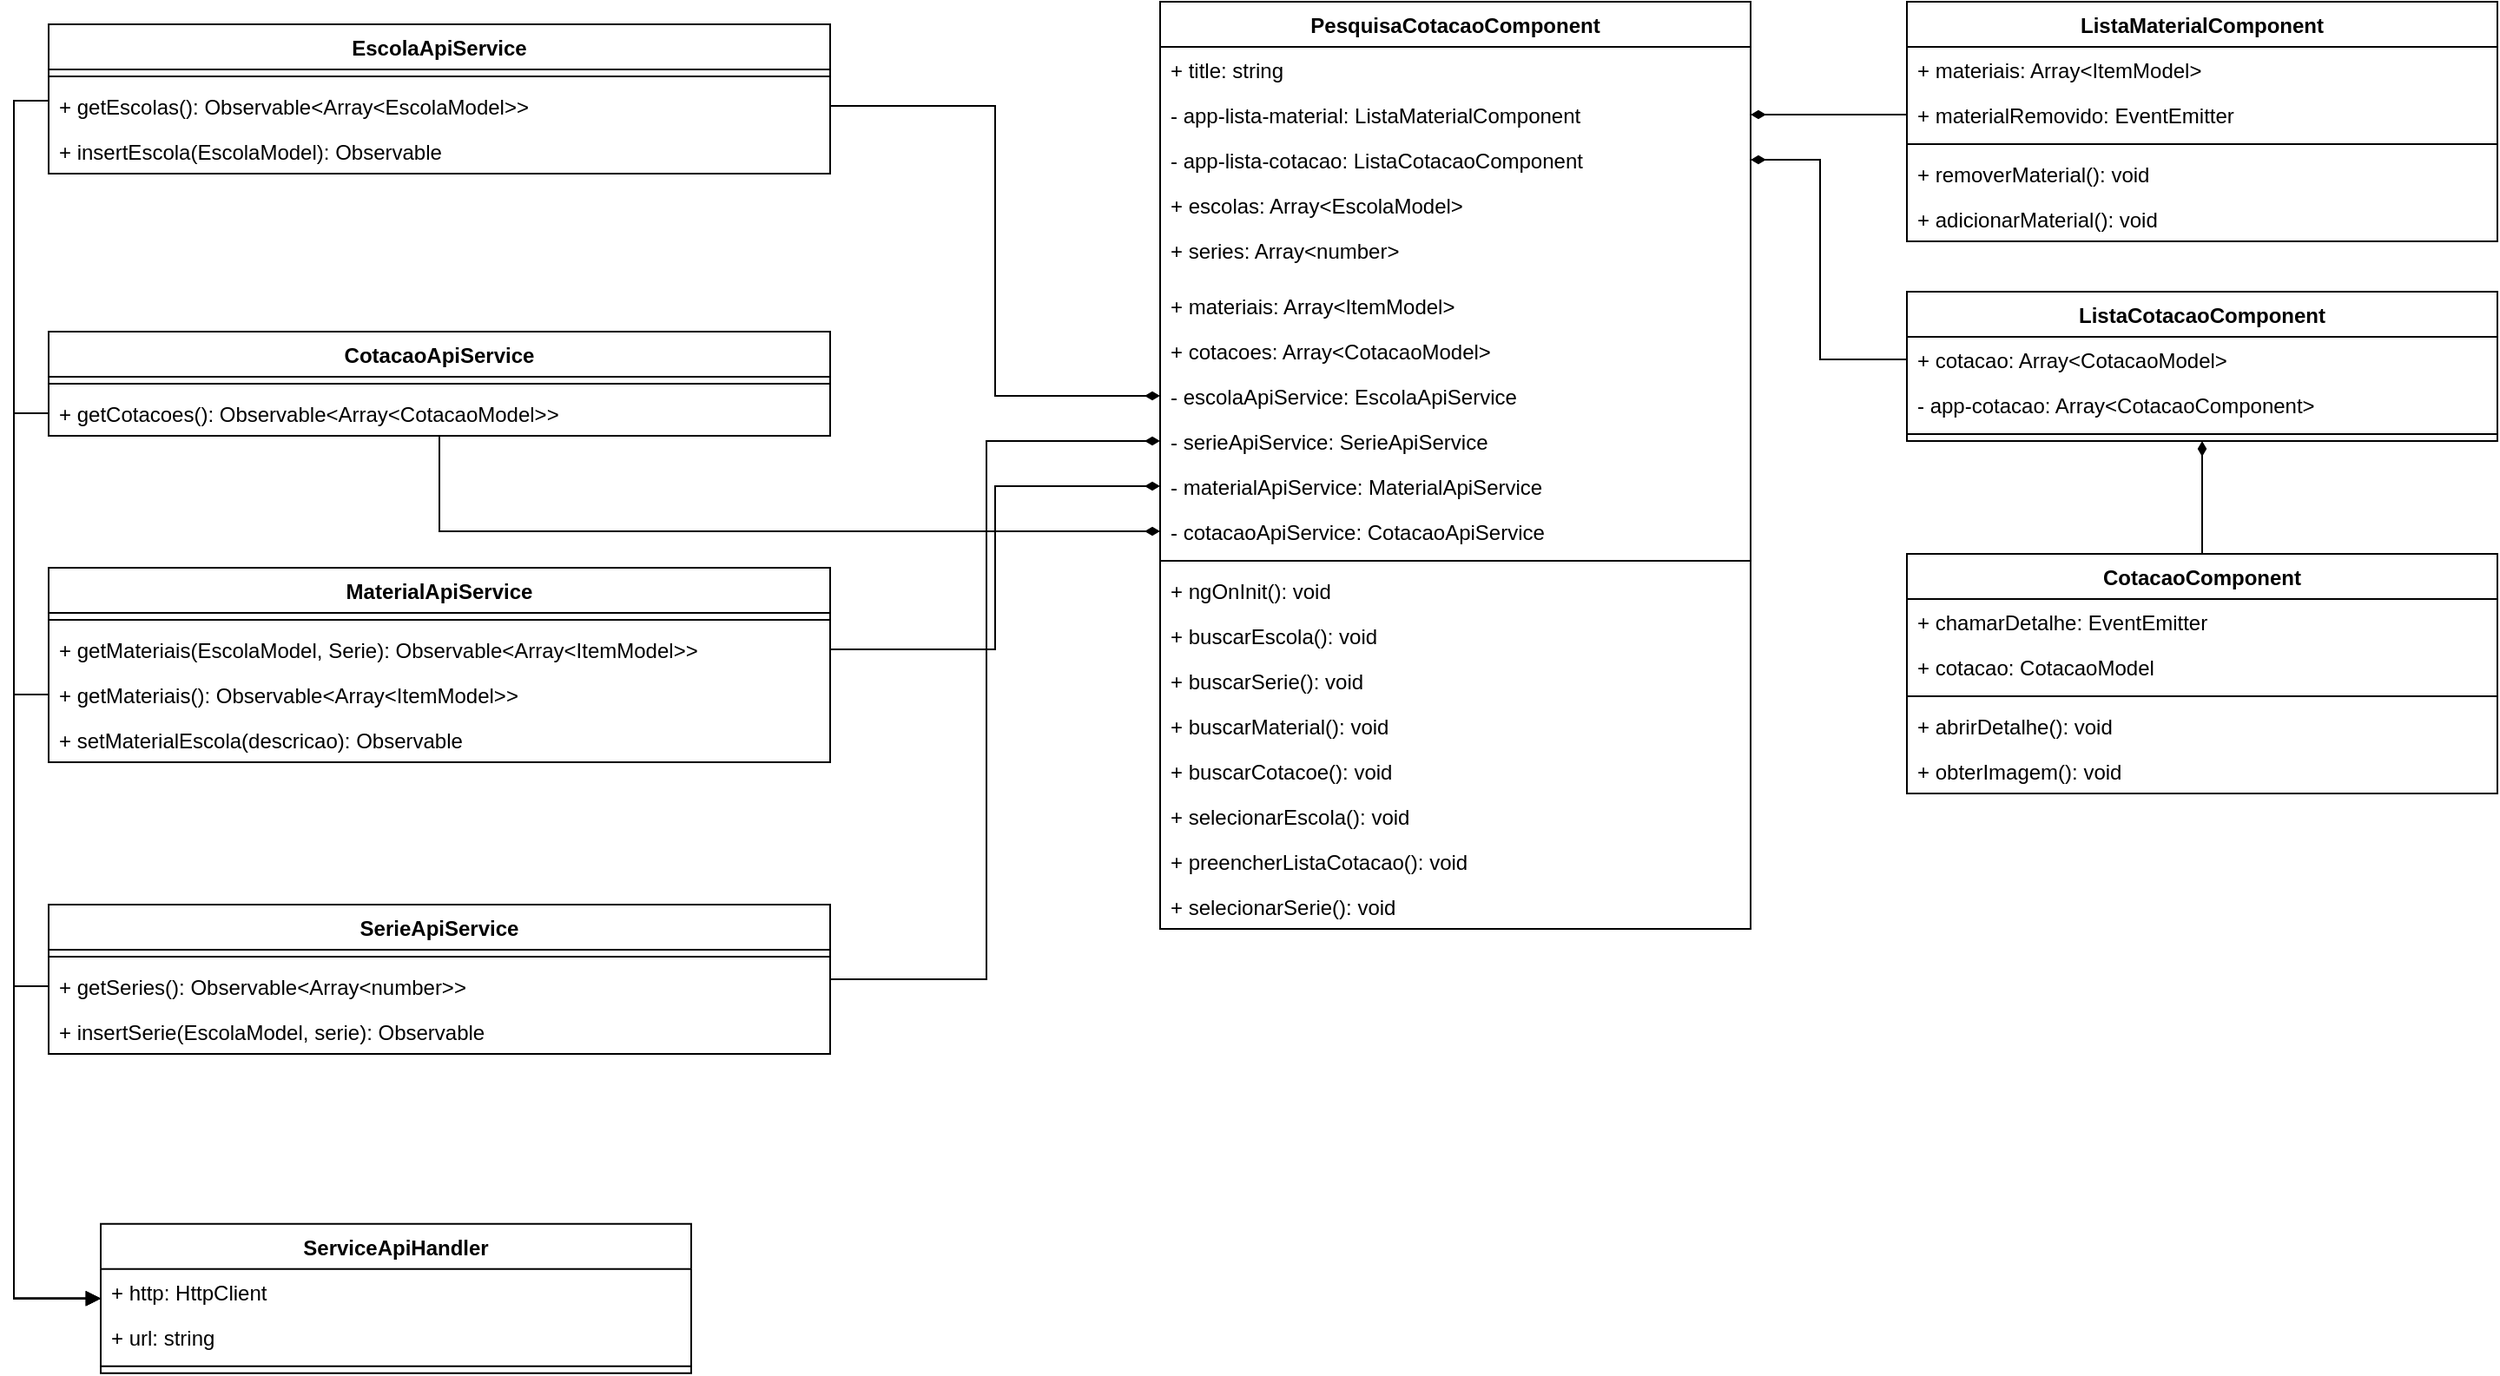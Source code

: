 <mxfile version="12.1.0" type="device" pages="1"><diagram name="Page-1" id="5f0bae14-7c28-e335-631c-24af17079c00"><mxGraphModel dx="6220" dy="1748" grid="1" gridSize="10" guides="1" tooltips="1" connect="1" arrows="1" fold="1" page="1" pageScale="1" pageWidth="1100" pageHeight="850" background="#ffffff" math="0" shadow="0"><root><mxCell id="0"/><mxCell id="1" parent="0"/><mxCell id="9Hxp1eW-6BSHlIvieMzr-22" value="PesquisaCotacaoComponent" style="swimlane;fontStyle=1;align=center;verticalAlign=top;childLayout=stackLayout;horizontal=1;startSize=26;horizontalStack=0;resizeParent=1;resizeParentMax=0;resizeLast=0;collapsible=1;marginBottom=0;" vertex="1" parent="1"><mxGeometry x="110" y="380" width="340" height="534" as="geometry"/></mxCell><mxCell id="9Hxp1eW-6BSHlIvieMzr-27" value="+ title: string" style="text;strokeColor=none;fillColor=none;align=left;verticalAlign=top;spacingLeft=4;spacingRight=4;overflow=hidden;rotatable=0;points=[[0,0.5],[1,0.5]];portConstraint=eastwest;" vertex="1" parent="9Hxp1eW-6BSHlIvieMzr-22"><mxGeometry y="26" width="340" height="26" as="geometry"/></mxCell><mxCell id="9Hxp1eW-6BSHlIvieMzr-81" value="- app-lista-material: ListaMaterialComponent" style="text;strokeColor=none;fillColor=none;align=left;verticalAlign=top;spacingLeft=4;spacingRight=4;overflow=hidden;rotatable=0;points=[[0,0.5],[1,0.5]];portConstraint=eastwest;" vertex="1" parent="9Hxp1eW-6BSHlIvieMzr-22"><mxGeometry y="52" width="340" height="26" as="geometry"/></mxCell><mxCell id="9Hxp1eW-6BSHlIvieMzr-82" value="- app-lista-cotacao: ListaCotacaoComponent" style="text;strokeColor=none;fillColor=none;align=left;verticalAlign=top;spacingLeft=4;spacingRight=4;overflow=hidden;rotatable=0;points=[[0,0.5],[1,0.5]];portConstraint=eastwest;" vertex="1" parent="9Hxp1eW-6BSHlIvieMzr-22"><mxGeometry y="78" width="340" height="26" as="geometry"/></mxCell><mxCell id="9Hxp1eW-6BSHlIvieMzr-28" value="+ escolas: Array&lt;EscolaModel&gt;" style="text;strokeColor=none;fillColor=none;align=left;verticalAlign=top;spacingLeft=4;spacingRight=4;overflow=hidden;rotatable=0;points=[[0,0.5],[1,0.5]];portConstraint=eastwest;" vertex="1" parent="9Hxp1eW-6BSHlIvieMzr-22"><mxGeometry y="104" width="340" height="26" as="geometry"/></mxCell><mxCell id="9Hxp1eW-6BSHlIvieMzr-29" value="+ series: Array&lt;number&gt;" style="text;strokeColor=none;fillColor=none;align=left;verticalAlign=top;spacingLeft=4;spacingRight=4;overflow=hidden;rotatable=0;points=[[0,0.5],[1,0.5]];portConstraint=eastwest;" vertex="1" parent="9Hxp1eW-6BSHlIvieMzr-22"><mxGeometry y="130" width="340" height="32" as="geometry"/></mxCell><mxCell id="9Hxp1eW-6BSHlIvieMzr-31" value="+ materiais: Array&lt;ItemModel&gt;" style="text;strokeColor=none;fillColor=none;align=left;verticalAlign=top;spacingLeft=4;spacingRight=4;overflow=hidden;rotatable=0;points=[[0,0.5],[1,0.5]];portConstraint=eastwest;" vertex="1" parent="9Hxp1eW-6BSHlIvieMzr-22"><mxGeometry y="162" width="340" height="26" as="geometry"/></mxCell><mxCell id="9Hxp1eW-6BSHlIvieMzr-30" value="+ cotacoes: Array&lt;CotacaoModel&gt;" style="text;strokeColor=none;fillColor=none;align=left;verticalAlign=top;spacingLeft=4;spacingRight=4;overflow=hidden;rotatable=0;points=[[0,0.5],[1,0.5]];portConstraint=eastwest;" vertex="1" parent="9Hxp1eW-6BSHlIvieMzr-22"><mxGeometry y="188" width="340" height="26" as="geometry"/></mxCell><mxCell id="9Hxp1eW-6BSHlIvieMzr-32" value="- escolaApiService: EscolaApiService" style="text;strokeColor=none;fillColor=none;align=left;verticalAlign=top;spacingLeft=4;spacingRight=4;overflow=hidden;rotatable=0;points=[[0,0.5],[1,0.5]];portConstraint=eastwest;" vertex="1" parent="9Hxp1eW-6BSHlIvieMzr-22"><mxGeometry y="214" width="340" height="26" as="geometry"/></mxCell><mxCell id="9Hxp1eW-6BSHlIvieMzr-33" value="- serieApiService: SerieApiService" style="text;strokeColor=none;fillColor=none;align=left;verticalAlign=top;spacingLeft=4;spacingRight=4;overflow=hidden;rotatable=0;points=[[0,0.5],[1,0.5]];portConstraint=eastwest;" vertex="1" parent="9Hxp1eW-6BSHlIvieMzr-22"><mxGeometry y="240" width="340" height="26" as="geometry"/></mxCell><mxCell id="9Hxp1eW-6BSHlIvieMzr-35" value="- materialApiService: MaterialApiService" style="text;strokeColor=none;fillColor=none;align=left;verticalAlign=top;spacingLeft=4;spacingRight=4;overflow=hidden;rotatable=0;points=[[0,0.5],[1,0.5]];portConstraint=eastwest;" vertex="1" parent="9Hxp1eW-6BSHlIvieMzr-22"><mxGeometry y="266" width="340" height="26" as="geometry"/></mxCell><mxCell id="9Hxp1eW-6BSHlIvieMzr-34" value="- cotacaoApiService: CotacaoApiService" style="text;strokeColor=none;fillColor=none;align=left;verticalAlign=top;spacingLeft=4;spacingRight=4;overflow=hidden;rotatable=0;points=[[0,0.5],[1,0.5]];portConstraint=eastwest;" vertex="1" parent="9Hxp1eW-6BSHlIvieMzr-22"><mxGeometry y="292" width="340" height="26" as="geometry"/></mxCell><mxCell id="9Hxp1eW-6BSHlIvieMzr-24" value="" style="line;strokeWidth=1;fillColor=none;align=left;verticalAlign=middle;spacingTop=-1;spacingLeft=3;spacingRight=3;rotatable=0;labelPosition=right;points=[];portConstraint=eastwest;" vertex="1" parent="9Hxp1eW-6BSHlIvieMzr-22"><mxGeometry y="318" width="340" height="8" as="geometry"/></mxCell><mxCell id="9Hxp1eW-6BSHlIvieMzr-42" value="+ ngOnInit(): void" style="text;strokeColor=none;fillColor=none;align=left;verticalAlign=top;spacingLeft=4;spacingRight=4;overflow=hidden;rotatable=0;points=[[0,0.5],[1,0.5]];portConstraint=eastwest;" vertex="1" parent="9Hxp1eW-6BSHlIvieMzr-22"><mxGeometry y="326" width="340" height="26" as="geometry"/></mxCell><mxCell id="9Hxp1eW-6BSHlIvieMzr-41" value="+ buscarEscola(): void" style="text;strokeColor=none;fillColor=none;align=left;verticalAlign=top;spacingLeft=4;spacingRight=4;overflow=hidden;rotatable=0;points=[[0,0.5],[1,0.5]];portConstraint=eastwest;" vertex="1" parent="9Hxp1eW-6BSHlIvieMzr-22"><mxGeometry y="352" width="340" height="26" as="geometry"/></mxCell><mxCell id="9Hxp1eW-6BSHlIvieMzr-38" value="+ buscarSerie(): void" style="text;strokeColor=none;fillColor=none;align=left;verticalAlign=top;spacingLeft=4;spacingRight=4;overflow=hidden;rotatable=0;points=[[0,0.5],[1,0.5]];portConstraint=eastwest;" vertex="1" parent="9Hxp1eW-6BSHlIvieMzr-22"><mxGeometry y="378" width="340" height="26" as="geometry"/></mxCell><mxCell id="9Hxp1eW-6BSHlIvieMzr-36" value="+ buscarMaterial(): void" style="text;strokeColor=none;fillColor=none;align=left;verticalAlign=top;spacingLeft=4;spacingRight=4;overflow=hidden;rotatable=0;points=[[0,0.5],[1,0.5]];portConstraint=eastwest;" vertex="1" parent="9Hxp1eW-6BSHlIvieMzr-22"><mxGeometry y="404" width="340" height="26" as="geometry"/></mxCell><mxCell id="9Hxp1eW-6BSHlIvieMzr-37" value="+ buscarCotacoe(): void" style="text;strokeColor=none;fillColor=none;align=left;verticalAlign=top;spacingLeft=4;spacingRight=4;overflow=hidden;rotatable=0;points=[[0,0.5],[1,0.5]];portConstraint=eastwest;" vertex="1" parent="9Hxp1eW-6BSHlIvieMzr-22"><mxGeometry y="430" width="340" height="26" as="geometry"/></mxCell><mxCell id="9Hxp1eW-6BSHlIvieMzr-39" value="+ selecionarEscola(): void" style="text;strokeColor=none;fillColor=none;align=left;verticalAlign=top;spacingLeft=4;spacingRight=4;overflow=hidden;rotatable=0;points=[[0,0.5],[1,0.5]];portConstraint=eastwest;" vertex="1" parent="9Hxp1eW-6BSHlIvieMzr-22"><mxGeometry y="456" width="340" height="26" as="geometry"/></mxCell><mxCell id="9Hxp1eW-6BSHlIvieMzr-40" value="+ preencherListaCotacao(): void" style="text;strokeColor=none;fillColor=none;align=left;verticalAlign=top;spacingLeft=4;spacingRight=4;overflow=hidden;rotatable=0;points=[[0,0.5],[1,0.5]];portConstraint=eastwest;" vertex="1" parent="9Hxp1eW-6BSHlIvieMzr-22"><mxGeometry y="482" width="340" height="26" as="geometry"/></mxCell><mxCell id="9Hxp1eW-6BSHlIvieMzr-25" value="+ selecionarSerie(): void" style="text;strokeColor=none;fillColor=none;align=left;verticalAlign=top;spacingLeft=4;spacingRight=4;overflow=hidden;rotatable=0;points=[[0,0.5],[1,0.5]];portConstraint=eastwest;" vertex="1" parent="9Hxp1eW-6BSHlIvieMzr-22"><mxGeometry y="508" width="340" height="26" as="geometry"/></mxCell><mxCell id="9Hxp1eW-6BSHlIvieMzr-83" style="edgeStyle=orthogonalEdgeStyle;rounded=0;orthogonalLoop=1;jettySize=auto;html=1;entryX=1;entryY=0.5;entryDx=0;entryDy=0;exitX=0;exitY=0.5;exitDx=0;exitDy=0;endArrow=diamondThin;endFill=1;" edge="1" parent="1" source="9Hxp1eW-6BSHlIvieMzr-45" target="9Hxp1eW-6BSHlIvieMzr-81"><mxGeometry relative="1" as="geometry"><Array as="points"><mxPoint x="510" y="445"/><mxPoint x="510" y="445"/></Array></mxGeometry></mxCell><mxCell id="9Hxp1eW-6BSHlIvieMzr-43" value="ListaMaterialComponent" style="swimlane;fontStyle=1;align=center;verticalAlign=top;childLayout=stackLayout;horizontal=1;startSize=26;horizontalStack=0;resizeParent=1;resizeParentMax=0;resizeLast=0;collapsible=1;marginBottom=0;" vertex="1" parent="1"><mxGeometry x="540" y="380" width="340" height="138" as="geometry"/></mxCell><mxCell id="9Hxp1eW-6BSHlIvieMzr-44" value="+ materiais: Array&lt;ItemModel&gt;" style="text;strokeColor=none;fillColor=none;align=left;verticalAlign=top;spacingLeft=4;spacingRight=4;overflow=hidden;rotatable=0;points=[[0,0.5],[1,0.5]];portConstraint=eastwest;" vertex="1" parent="9Hxp1eW-6BSHlIvieMzr-43"><mxGeometry y="26" width="340" height="26" as="geometry"/></mxCell><mxCell id="9Hxp1eW-6BSHlIvieMzr-45" value="+ materialRemovido: EventEmitter" style="text;strokeColor=none;fillColor=none;align=left;verticalAlign=top;spacingLeft=4;spacingRight=4;overflow=hidden;rotatable=0;points=[[0,0.5],[1,0.5]];portConstraint=eastwest;" vertex="1" parent="9Hxp1eW-6BSHlIvieMzr-43"><mxGeometry y="52" width="340" height="26" as="geometry"/></mxCell><mxCell id="9Hxp1eW-6BSHlIvieMzr-53" value="" style="line;strokeWidth=1;fillColor=none;align=left;verticalAlign=middle;spacingTop=-1;spacingLeft=3;spacingRight=3;rotatable=0;labelPosition=right;points=[];portConstraint=eastwest;" vertex="1" parent="9Hxp1eW-6BSHlIvieMzr-43"><mxGeometry y="78" width="340" height="8" as="geometry"/></mxCell><mxCell id="9Hxp1eW-6BSHlIvieMzr-54" value="+ removerMaterial(): void" style="text;strokeColor=none;fillColor=none;align=left;verticalAlign=top;spacingLeft=4;spacingRight=4;overflow=hidden;rotatable=0;points=[[0,0.5],[1,0.5]];portConstraint=eastwest;" vertex="1" parent="9Hxp1eW-6BSHlIvieMzr-43"><mxGeometry y="86" width="340" height="26" as="geometry"/></mxCell><mxCell id="9Hxp1eW-6BSHlIvieMzr-55" value="+ adicionarMaterial(): void" style="text;strokeColor=none;fillColor=none;align=left;verticalAlign=top;spacingLeft=4;spacingRight=4;overflow=hidden;rotatable=0;points=[[0,0.5],[1,0.5]];portConstraint=eastwest;" vertex="1" parent="9Hxp1eW-6BSHlIvieMzr-43"><mxGeometry y="112" width="340" height="26" as="geometry"/></mxCell><mxCell id="9Hxp1eW-6BSHlIvieMzr-144" style="edgeStyle=orthogonalEdgeStyle;rounded=0;orthogonalLoop=1;jettySize=auto;html=1;entryX=1;entryY=0.5;entryDx=0;entryDy=0;endArrow=diamondThin;endFill=1;exitX=0;exitY=0.5;exitDx=0;exitDy=0;" edge="1" parent="1" source="9Hxp1eW-6BSHlIvieMzr-71" target="9Hxp1eW-6BSHlIvieMzr-82"><mxGeometry relative="1" as="geometry"><Array as="points"><mxPoint x="490" y="586"/><mxPoint x="490" y="471"/></Array></mxGeometry></mxCell><mxCell id="9Hxp1eW-6BSHlIvieMzr-62" value="ListaCotacaoComponent" style="swimlane;fontStyle=1;align=center;verticalAlign=top;childLayout=stackLayout;horizontal=1;startSize=26;horizontalStack=0;resizeParent=1;resizeParentMax=0;resizeLast=0;collapsible=1;marginBottom=0;" vertex="1" parent="1"><mxGeometry x="540" y="547" width="340" height="86" as="geometry"/></mxCell><mxCell id="9Hxp1eW-6BSHlIvieMzr-71" value="+ cotacao: Array&lt;CotacaoModel&gt;" style="text;strokeColor=none;fillColor=none;align=left;verticalAlign=top;spacingLeft=4;spacingRight=4;overflow=hidden;rotatable=0;points=[[0,0.5],[1,0.5]];portConstraint=eastwest;" vertex="1" parent="9Hxp1eW-6BSHlIvieMzr-62"><mxGeometry y="26" width="340" height="26" as="geometry"/></mxCell><mxCell id="9Hxp1eW-6BSHlIvieMzr-94" value="- app-cotacao: Array&lt;CotacaoComponent&gt;" style="text;strokeColor=none;fillColor=none;align=left;verticalAlign=top;spacingLeft=4;spacingRight=4;overflow=hidden;rotatable=0;points=[[0,0.5],[1,0.5]];portConstraint=eastwest;" vertex="1" parent="9Hxp1eW-6BSHlIvieMzr-62"><mxGeometry y="52" width="340" height="26" as="geometry"/></mxCell><mxCell id="9Hxp1eW-6BSHlIvieMzr-72" value="" style="line;strokeWidth=1;fillColor=none;align=left;verticalAlign=middle;spacingTop=-1;spacingLeft=3;spacingRight=3;rotatable=0;labelPosition=right;points=[];portConstraint=eastwest;" vertex="1" parent="9Hxp1eW-6BSHlIvieMzr-62"><mxGeometry y="78" width="340" height="8" as="geometry"/></mxCell><mxCell id="9Hxp1eW-6BSHlIvieMzr-95" style="edgeStyle=orthogonalEdgeStyle;rounded=0;orthogonalLoop=1;jettySize=auto;html=1;entryX=0.5;entryY=1;entryDx=0;entryDy=0;endArrow=diamondThin;endFill=1;" edge="1" parent="1" source="9Hxp1eW-6BSHlIvieMzr-85" target="9Hxp1eW-6BSHlIvieMzr-62"><mxGeometry relative="1" as="geometry"/></mxCell><mxCell id="9Hxp1eW-6BSHlIvieMzr-85" value="CotacaoComponent" style="swimlane;fontStyle=1;align=center;verticalAlign=top;childLayout=stackLayout;horizontal=1;startSize=26;horizontalStack=0;resizeParent=1;resizeParentMax=0;resizeLast=0;collapsible=1;marginBottom=0;" vertex="1" parent="1"><mxGeometry x="540" y="698" width="340" height="138" as="geometry"/></mxCell><mxCell id="9Hxp1eW-6BSHlIvieMzr-91" value="+ chamarDetalhe: EventEmitter" style="text;strokeColor=none;fillColor=none;align=left;verticalAlign=top;spacingLeft=4;spacingRight=4;overflow=hidden;rotatable=0;points=[[0,0.5],[1,0.5]];portConstraint=eastwest;" vertex="1" parent="9Hxp1eW-6BSHlIvieMzr-85"><mxGeometry y="26" width="340" height="26" as="geometry"/></mxCell><mxCell id="9Hxp1eW-6BSHlIvieMzr-86" value="+ cotacao: CotacaoModel" style="text;strokeColor=none;fillColor=none;align=left;verticalAlign=top;spacingLeft=4;spacingRight=4;overflow=hidden;rotatable=0;points=[[0,0.5],[1,0.5]];portConstraint=eastwest;" vertex="1" parent="9Hxp1eW-6BSHlIvieMzr-85"><mxGeometry y="52" width="340" height="26" as="geometry"/></mxCell><mxCell id="9Hxp1eW-6BSHlIvieMzr-87" value="" style="line;strokeWidth=1;fillColor=none;align=left;verticalAlign=middle;spacingTop=-1;spacingLeft=3;spacingRight=3;rotatable=0;labelPosition=right;points=[];portConstraint=eastwest;" vertex="1" parent="9Hxp1eW-6BSHlIvieMzr-85"><mxGeometry y="78" width="340" height="8" as="geometry"/></mxCell><mxCell id="9Hxp1eW-6BSHlIvieMzr-93" value="+ abrirDetalhe(): void" style="text;strokeColor=none;fillColor=none;align=left;verticalAlign=top;spacingLeft=4;spacingRight=4;overflow=hidden;rotatable=0;points=[[0,0.5],[1,0.5]];portConstraint=eastwest;" vertex="1" parent="9Hxp1eW-6BSHlIvieMzr-85"><mxGeometry y="86" width="340" height="26" as="geometry"/></mxCell><mxCell id="9Hxp1eW-6BSHlIvieMzr-92" value="+ obterImagem(): void" style="text;strokeColor=none;fillColor=none;align=left;verticalAlign=top;spacingLeft=4;spacingRight=4;overflow=hidden;rotatable=0;points=[[0,0.5],[1,0.5]];portConstraint=eastwest;" vertex="1" parent="9Hxp1eW-6BSHlIvieMzr-85"><mxGeometry y="112" width="340" height="26" as="geometry"/></mxCell><mxCell id="9Hxp1eW-6BSHlIvieMzr-145" style="edgeStyle=orthogonalEdgeStyle;rounded=0;orthogonalLoop=1;jettySize=auto;html=1;entryX=0;entryY=0.5;entryDx=0;entryDy=0;endArrow=block;endFill=1;" edge="1" parent="1" source="9Hxp1eW-6BSHlIvieMzr-96" target="9Hxp1eW-6BSHlIvieMzr-124"><mxGeometry relative="1" as="geometry"><Array as="points"><mxPoint x="-550" y="437"/><mxPoint x="-550" y="1127"/></Array></mxGeometry></mxCell><mxCell id="9Hxp1eW-6BSHlIvieMzr-96" value="EscolaApiService" style="swimlane;fontStyle=1;align=center;verticalAlign=top;childLayout=stackLayout;horizontal=1;startSize=26;horizontalStack=0;resizeParent=1;resizeParentMax=0;resizeLast=0;collapsible=1;marginBottom=0;" vertex="1" parent="1"><mxGeometry x="-530" y="393" width="450" height="86" as="geometry"/></mxCell><mxCell id="9Hxp1eW-6BSHlIvieMzr-99" value="" style="line;strokeWidth=1;fillColor=none;align=left;verticalAlign=middle;spacingTop=-1;spacingLeft=3;spacingRight=3;rotatable=0;labelPosition=right;points=[];portConstraint=eastwest;" vertex="1" parent="9Hxp1eW-6BSHlIvieMzr-96"><mxGeometry y="26" width="450" height="8" as="geometry"/></mxCell><mxCell id="9Hxp1eW-6BSHlIvieMzr-101" value="+ getEscolas(): Observable&lt;Array&lt;EscolaModel&gt;&gt;" style="text;strokeColor=none;fillColor=none;align=left;verticalAlign=top;spacingLeft=4;spacingRight=4;overflow=hidden;rotatable=0;points=[[0,0.5],[1,0.5]];portConstraint=eastwest;" vertex="1" parent="9Hxp1eW-6BSHlIvieMzr-96"><mxGeometry y="34" width="450" height="26" as="geometry"/></mxCell><mxCell id="9Hxp1eW-6BSHlIvieMzr-100" value="+ insertEscola(EscolaModel): Observable" style="text;strokeColor=none;fillColor=none;align=left;verticalAlign=top;spacingLeft=4;spacingRight=4;overflow=hidden;rotatable=0;points=[[0,0.5],[1,0.5]];portConstraint=eastwest;" vertex="1" parent="9Hxp1eW-6BSHlIvieMzr-96"><mxGeometry y="60" width="450" height="26" as="geometry"/></mxCell><mxCell id="9Hxp1eW-6BSHlIvieMzr-141" style="edgeStyle=orthogonalEdgeStyle;rounded=0;orthogonalLoop=1;jettySize=auto;html=1;entryX=0;entryY=0.5;entryDx=0;entryDy=0;endArrow=diamondThin;endFill=1;" edge="1" parent="1" source="9Hxp1eW-6BSHlIvieMzr-103" target="9Hxp1eW-6BSHlIvieMzr-34"><mxGeometry relative="1" as="geometry"/></mxCell><mxCell id="9Hxp1eW-6BSHlIvieMzr-103" value="CotacaoApiService" style="swimlane;fontStyle=1;align=center;verticalAlign=top;childLayout=stackLayout;horizontal=1;startSize=26;horizontalStack=0;resizeParent=1;resizeParentMax=0;resizeLast=0;collapsible=1;marginBottom=0;" vertex="1" parent="1"><mxGeometry x="-530" y="570" width="450" height="60" as="geometry"/></mxCell><mxCell id="9Hxp1eW-6BSHlIvieMzr-106" value="" style="line;strokeWidth=1;fillColor=none;align=left;verticalAlign=middle;spacingTop=-1;spacingLeft=3;spacingRight=3;rotatable=0;labelPosition=right;points=[];portConstraint=eastwest;" vertex="1" parent="9Hxp1eW-6BSHlIvieMzr-103"><mxGeometry y="26" width="450" height="8" as="geometry"/></mxCell><mxCell id="9Hxp1eW-6BSHlIvieMzr-107" value="+ getCotacoes(): Observable&lt;Array&lt;CotacaoModel&gt;&gt;" style="text;strokeColor=none;fillColor=none;align=left;verticalAlign=top;spacingLeft=4;spacingRight=4;overflow=hidden;rotatable=0;points=[[0,0.5],[1,0.5]];portConstraint=eastwest;" vertex="1" parent="9Hxp1eW-6BSHlIvieMzr-103"><mxGeometry y="34" width="450" height="26" as="geometry"/></mxCell><mxCell id="9Hxp1eW-6BSHlIvieMzr-143" style="edgeStyle=orthogonalEdgeStyle;rounded=0;orthogonalLoop=1;jettySize=auto;html=1;entryX=0;entryY=0.5;entryDx=0;entryDy=0;endArrow=diamondThin;endFill=1;" edge="1" parent="1" source="9Hxp1eW-6BSHlIvieMzr-109" target="9Hxp1eW-6BSHlIvieMzr-33"><mxGeometry relative="1" as="geometry"><Array as="points"><mxPoint x="10" y="943"/><mxPoint x="10" y="633"/></Array></mxGeometry></mxCell><mxCell id="9Hxp1eW-6BSHlIvieMzr-109" value="SerieApiService" style="swimlane;fontStyle=1;align=center;verticalAlign=top;childLayout=stackLayout;horizontal=1;startSize=26;horizontalStack=0;resizeParent=1;resizeParentMax=0;resizeLast=0;collapsible=1;marginBottom=0;" vertex="1" parent="1"><mxGeometry x="-530" y="900" width="450" height="86" as="geometry"/></mxCell><mxCell id="9Hxp1eW-6BSHlIvieMzr-112" value="" style="line;strokeWidth=1;fillColor=none;align=left;verticalAlign=middle;spacingTop=-1;spacingLeft=3;spacingRight=3;rotatable=0;labelPosition=right;points=[];portConstraint=eastwest;" vertex="1" parent="9Hxp1eW-6BSHlIvieMzr-109"><mxGeometry y="26" width="450" height="8" as="geometry"/></mxCell><mxCell id="9Hxp1eW-6BSHlIvieMzr-113" value="+ getSeries(): Observable&lt;Array&lt;number&gt;&gt;" style="text;strokeColor=none;fillColor=none;align=left;verticalAlign=top;spacingLeft=4;spacingRight=4;overflow=hidden;rotatable=0;points=[[0,0.5],[1,0.5]];portConstraint=eastwest;" vertex="1" parent="9Hxp1eW-6BSHlIvieMzr-109"><mxGeometry y="34" width="450" height="26" as="geometry"/></mxCell><mxCell id="9Hxp1eW-6BSHlIvieMzr-114" value="+ insertSerie(EscolaModel, serie): Observable" style="text;strokeColor=none;fillColor=none;align=left;verticalAlign=top;spacingLeft=4;spacingRight=4;overflow=hidden;rotatable=0;points=[[0,0.5],[1,0.5]];portConstraint=eastwest;" vertex="1" parent="9Hxp1eW-6BSHlIvieMzr-109"><mxGeometry y="60" width="450" height="26" as="geometry"/></mxCell><mxCell id="9Hxp1eW-6BSHlIvieMzr-115" value="MaterialApiService" style="swimlane;fontStyle=1;align=center;verticalAlign=top;childLayout=stackLayout;horizontal=1;startSize=26;horizontalStack=0;resizeParent=1;resizeParentMax=0;resizeLast=0;collapsible=1;marginBottom=0;" vertex="1" parent="1"><mxGeometry x="-530" y="706" width="450" height="112" as="geometry"/></mxCell><mxCell id="9Hxp1eW-6BSHlIvieMzr-118" value="" style="line;strokeWidth=1;fillColor=none;align=left;verticalAlign=middle;spacingTop=-1;spacingLeft=3;spacingRight=3;rotatable=0;labelPosition=right;points=[];portConstraint=eastwest;" vertex="1" parent="9Hxp1eW-6BSHlIvieMzr-115"><mxGeometry y="26" width="450" height="8" as="geometry"/></mxCell><mxCell id="9Hxp1eW-6BSHlIvieMzr-119" value="+ getMateriais(EscolaModel, Serie): Observable&lt;Array&lt;ItemModel&gt;&gt;" style="text;strokeColor=none;fillColor=none;align=left;verticalAlign=top;spacingLeft=4;spacingRight=4;overflow=hidden;rotatable=0;points=[[0,0.5],[1,0.5]];portConstraint=eastwest;" vertex="1" parent="9Hxp1eW-6BSHlIvieMzr-115"><mxGeometry y="34" width="450" height="26" as="geometry"/></mxCell><mxCell id="9Hxp1eW-6BSHlIvieMzr-123" value="+ getMateriais(): Observable&lt;Array&lt;ItemModel&gt;&gt;" style="text;strokeColor=none;fillColor=none;align=left;verticalAlign=top;spacingLeft=4;spacingRight=4;overflow=hidden;rotatable=0;points=[[0,0.5],[1,0.5]];portConstraint=eastwest;" vertex="1" parent="9Hxp1eW-6BSHlIvieMzr-115"><mxGeometry y="60" width="450" height="26" as="geometry"/></mxCell><mxCell id="9Hxp1eW-6BSHlIvieMzr-120" value="+ setMaterialEscola(descricao): Observable" style="text;strokeColor=none;fillColor=none;align=left;verticalAlign=top;spacingLeft=4;spacingRight=4;overflow=hidden;rotatable=0;points=[[0,0.5],[1,0.5]];portConstraint=eastwest;" vertex="1" parent="9Hxp1eW-6BSHlIvieMzr-115"><mxGeometry y="86" width="450" height="26" as="geometry"/></mxCell><mxCell id="9Hxp1eW-6BSHlIvieMzr-124" value="ServiceApiHandler" style="swimlane;fontStyle=1;align=center;verticalAlign=top;childLayout=stackLayout;horizontal=1;startSize=26;horizontalStack=0;resizeParent=1;resizeParentMax=0;resizeLast=0;collapsible=1;marginBottom=0;" vertex="1" parent="1"><mxGeometry x="-500" y="1083.833" width="340" height="86" as="geometry"/></mxCell><mxCell id="9Hxp1eW-6BSHlIvieMzr-125" value="+ http: HttpClient" style="text;strokeColor=none;fillColor=none;align=left;verticalAlign=top;spacingLeft=4;spacingRight=4;overflow=hidden;rotatable=0;points=[[0,0.5],[1,0.5]];portConstraint=eastwest;" vertex="1" parent="9Hxp1eW-6BSHlIvieMzr-124"><mxGeometry y="26" width="340" height="26" as="geometry"/></mxCell><mxCell id="9Hxp1eW-6BSHlIvieMzr-126" value="+ url: string" style="text;strokeColor=none;fillColor=none;align=left;verticalAlign=top;spacingLeft=4;spacingRight=4;overflow=hidden;rotatable=0;points=[[0,0.5],[1,0.5]];portConstraint=eastwest;" vertex="1" parent="9Hxp1eW-6BSHlIvieMzr-124"><mxGeometry y="52" width="340" height="26" as="geometry"/></mxCell><mxCell id="9Hxp1eW-6BSHlIvieMzr-127" value="" style="line;strokeWidth=1;fillColor=none;align=left;verticalAlign=middle;spacingTop=-1;spacingLeft=3;spacingRight=3;rotatable=0;labelPosition=right;points=[];portConstraint=eastwest;" vertex="1" parent="9Hxp1eW-6BSHlIvieMzr-124"><mxGeometry y="78" width="340" height="8" as="geometry"/></mxCell><mxCell id="9Hxp1eW-6BSHlIvieMzr-140" style="edgeStyle=orthogonalEdgeStyle;rounded=0;orthogonalLoop=1;jettySize=auto;html=1;entryX=0;entryY=0.5;entryDx=0;entryDy=0;endArrow=diamondThin;endFill=1;" edge="1" parent="1" source="9Hxp1eW-6BSHlIvieMzr-101" target="9Hxp1eW-6BSHlIvieMzr-32"><mxGeometry relative="1" as="geometry"/></mxCell><mxCell id="9Hxp1eW-6BSHlIvieMzr-142" style="edgeStyle=orthogonalEdgeStyle;rounded=0;orthogonalLoop=1;jettySize=auto;html=1;entryX=0;entryY=0.5;entryDx=0;entryDy=0;endArrow=diamondThin;endFill=1;" edge="1" parent="1" source="9Hxp1eW-6BSHlIvieMzr-119" target="9Hxp1eW-6BSHlIvieMzr-35"><mxGeometry relative="1" as="geometry"/></mxCell><mxCell id="9Hxp1eW-6BSHlIvieMzr-146" style="edgeStyle=orthogonalEdgeStyle;rounded=0;orthogonalLoop=1;jettySize=auto;html=1;entryX=0;entryY=0.656;entryDx=0;entryDy=0;endArrow=block;endFill=1;entryPerimeter=0;" edge="1" parent="1" source="9Hxp1eW-6BSHlIvieMzr-107" target="9Hxp1eW-6BSHlIvieMzr-125"><mxGeometry relative="1" as="geometry"><Array as="points"><mxPoint x="-550" y="617"/><mxPoint x="-550" y="1127"/></Array></mxGeometry></mxCell><mxCell id="9Hxp1eW-6BSHlIvieMzr-147" style="edgeStyle=orthogonalEdgeStyle;rounded=0;orthogonalLoop=1;jettySize=auto;html=1;entryX=0;entryY=0.652;entryDx=0;entryDy=0;entryPerimeter=0;endArrow=block;endFill=1;" edge="1" parent="1" source="9Hxp1eW-6BSHlIvieMzr-123" target="9Hxp1eW-6BSHlIvieMzr-125"><mxGeometry relative="1" as="geometry"/></mxCell><mxCell id="9Hxp1eW-6BSHlIvieMzr-148" style="edgeStyle=orthogonalEdgeStyle;rounded=0;orthogonalLoop=1;jettySize=auto;html=1;exitX=0;exitY=0.5;exitDx=0;exitDy=0;entryX=0;entryY=0.658;entryDx=0;entryDy=0;entryPerimeter=0;endArrow=block;endFill=1;" edge="1" parent="1" source="9Hxp1eW-6BSHlIvieMzr-113" target="9Hxp1eW-6BSHlIvieMzr-125"><mxGeometry relative="1" as="geometry"/></mxCell></root></mxGraphModel></diagram></mxfile>